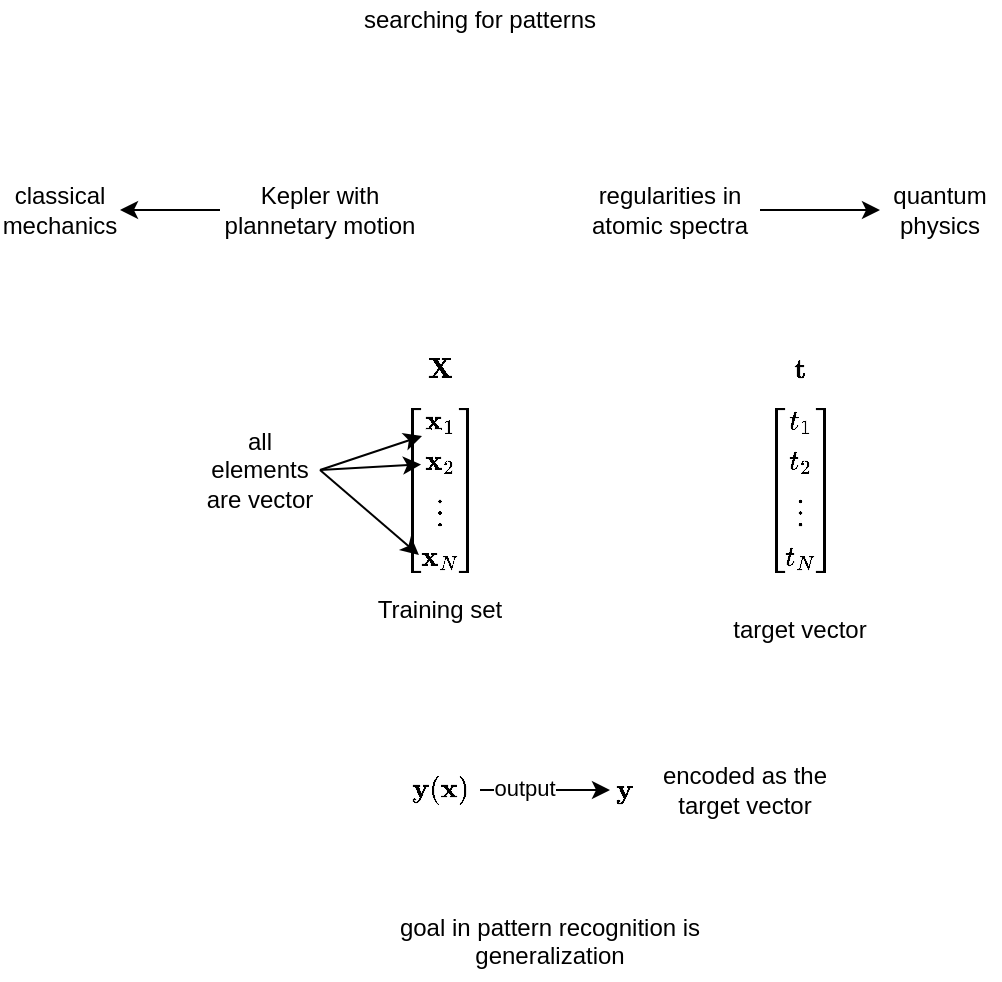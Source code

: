 <mxfile version="22.0.2" type="device" pages="2">
  <diagram name="Page-1" id="QL8f58_1EJXDP4WZihlZ">
    <mxGraphModel dx="2202" dy="1312" grid="1" gridSize="10" guides="1" tooltips="1" connect="1" arrows="1" fold="1" page="1" pageScale="1" pageWidth="1500" pageHeight="1500" math="1" shadow="0">
      <root>
        <mxCell id="0" />
        <mxCell id="1" parent="0" />
        <mxCell id="lMFQrYqga6bZZg7uKPw4-1" value="searching for patterns" style="text;html=1;strokeColor=none;fillColor=none;align=center;verticalAlign=middle;whiteSpace=wrap;rounded=0;" vertex="1" parent="1">
          <mxGeometry x="170" y="100" width="220" height="20" as="geometry" />
        </mxCell>
        <mxCell id="lMFQrYqga6bZZg7uKPw4-8" style="edgeStyle=orthogonalEdgeStyle;rounded=0;orthogonalLoop=1;jettySize=auto;html=1;exitX=0;exitY=0.5;exitDx=0;exitDy=0;entryX=1;entryY=0.5;entryDx=0;entryDy=0;" edge="1" parent="1" source="lMFQrYqga6bZZg7uKPw4-2" target="lMFQrYqga6bZZg7uKPw4-7">
          <mxGeometry relative="1" as="geometry" />
        </mxCell>
        <mxCell id="lMFQrYqga6bZZg7uKPw4-2" value="Kepler with plannetary motion" style="text;html=1;strokeColor=none;fillColor=none;align=center;verticalAlign=middle;whiteSpace=wrap;rounded=0;" vertex="1" parent="1">
          <mxGeometry x="150" y="180" width="100" height="50" as="geometry" />
        </mxCell>
        <mxCell id="lMFQrYqga6bZZg7uKPw4-6" style="edgeStyle=orthogonalEdgeStyle;rounded=0;orthogonalLoop=1;jettySize=auto;html=1;exitX=1;exitY=0.5;exitDx=0;exitDy=0;entryX=0;entryY=0.5;entryDx=0;entryDy=0;" edge="1" parent="1" source="lMFQrYqga6bZZg7uKPw4-3" target="lMFQrYqga6bZZg7uKPw4-5">
          <mxGeometry relative="1" as="geometry" />
        </mxCell>
        <mxCell id="lMFQrYqga6bZZg7uKPw4-3" value="regularities in atomic spectra" style="text;html=1;strokeColor=none;fillColor=none;align=center;verticalAlign=middle;whiteSpace=wrap;rounded=0;" vertex="1" parent="1">
          <mxGeometry x="330" y="180" width="90" height="50" as="geometry" />
        </mxCell>
        <mxCell id="lMFQrYqga6bZZg7uKPw4-5" value="quantum physics" style="text;html=1;strokeColor=none;fillColor=none;align=center;verticalAlign=middle;whiteSpace=wrap;rounded=0;" vertex="1" parent="1">
          <mxGeometry x="480" y="190" width="60" height="30" as="geometry" />
        </mxCell>
        <mxCell id="lMFQrYqga6bZZg7uKPw4-7" value="classical mechanics" style="text;html=1;strokeColor=none;fillColor=none;align=center;verticalAlign=middle;whiteSpace=wrap;rounded=0;" vertex="1" parent="1">
          <mxGeometry x="40" y="190" width="60" height="30" as="geometry" />
        </mxCell>
        <mxCell id="lMFQrYqga6bZZg7uKPw4-9" value="\(\mathbf{t}\)" style="text;html=1;strokeColor=none;fillColor=none;align=center;verticalAlign=middle;whiteSpace=wrap;rounded=0;" vertex="1" parent="1">
          <mxGeometry x="410" y="270" width="60" height="30" as="geometry" />
        </mxCell>
        <mxCell id="lMFQrYqga6bZZg7uKPw4-10" value="\(\begin{bmatrix}&lt;br&gt;t_{1} \\&lt;br&gt;t_{2} \\&lt;br&gt;\vdots \\&lt;br&gt;t_{N}&lt;br&gt;\end{bmatrix}\)" style="text;html=1;strokeColor=none;fillColor=none;align=center;verticalAlign=middle;whiteSpace=wrap;rounded=0;" vertex="1" parent="1">
          <mxGeometry x="410" y="290" width="60" height="110" as="geometry" />
        </mxCell>
        <mxCell id="lMFQrYqga6bZZg7uKPw4-11" value="target vector" style="text;html=1;strokeColor=none;fillColor=none;align=center;verticalAlign=middle;whiteSpace=wrap;rounded=0;" vertex="1" parent="1">
          <mxGeometry x="400" y="400" width="80" height="30" as="geometry" />
        </mxCell>
        <mxCell id="lMFQrYqga6bZZg7uKPw4-12" value="Training set" style="text;html=1;strokeColor=none;fillColor=none;align=center;verticalAlign=middle;whiteSpace=wrap;rounded=0;" vertex="1" parent="1">
          <mxGeometry x="220" y="390" width="80" height="30" as="geometry" />
        </mxCell>
        <mxCell id="lMFQrYqga6bZZg7uKPw4-13" value="\(\mathbf{X}\)" style="text;html=1;strokeColor=none;fillColor=none;align=center;verticalAlign=middle;whiteSpace=wrap;rounded=0;" vertex="1" parent="1">
          <mxGeometry x="230" y="270" width="60" height="30" as="geometry" />
        </mxCell>
        <mxCell id="lMFQrYqga6bZZg7uKPw4-14" value="\(\begin{bmatrix}&lt;br&gt;\mathbf{x}_{1} \\&lt;br&gt;\mathbf{x}_{2} \\&lt;br&gt;\vdots \\&lt;br&gt;\mathbf{x}_{N} \\&lt;br&gt;\end{bmatrix}\)" style="text;html=1;strokeColor=none;fillColor=none;align=center;verticalAlign=middle;whiteSpace=wrap;rounded=0;" vertex="1" parent="1">
          <mxGeometry x="200" y="307.5" width="120" height="75" as="geometry" />
        </mxCell>
        <mxCell id="lMFQrYqga6bZZg7uKPw4-16" style="rounded=0;orthogonalLoop=1;jettySize=auto;html=1;exitX=1;exitY=0.5;exitDx=0;exitDy=0;" edge="1" parent="1" source="lMFQrYqga6bZZg7uKPw4-15">
          <mxGeometry relative="1" as="geometry">
            <mxPoint x="251" y="318" as="targetPoint" />
          </mxGeometry>
        </mxCell>
        <mxCell id="lMFQrYqga6bZZg7uKPw4-17" style="rounded=0;orthogonalLoop=1;jettySize=auto;html=1;exitX=1;exitY=0.5;exitDx=0;exitDy=0;" edge="1" parent="1" source="lMFQrYqga6bZZg7uKPw4-15">
          <mxGeometry relative="1" as="geometry">
            <mxPoint x="249.467" y="377.533" as="targetPoint" />
          </mxGeometry>
        </mxCell>
        <mxCell id="lMFQrYqga6bZZg7uKPw4-18" style="edgeStyle=none;rounded=0;orthogonalLoop=1;jettySize=auto;html=1;exitX=1;exitY=0.5;exitDx=0;exitDy=0;" edge="1" parent="1" source="lMFQrYqga6bZZg7uKPw4-15">
          <mxGeometry relative="1" as="geometry">
            <mxPoint x="250.533" y="332.2" as="targetPoint" />
          </mxGeometry>
        </mxCell>
        <mxCell id="lMFQrYqga6bZZg7uKPw4-15" value="all elements are vector" style="text;html=1;strokeColor=none;fillColor=none;align=center;verticalAlign=middle;whiteSpace=wrap;rounded=0;" vertex="1" parent="1">
          <mxGeometry x="140" y="320" width="60" height="30" as="geometry" />
        </mxCell>
        <mxCell id="lMFQrYqga6bZZg7uKPw4-21" style="edgeStyle=none;rounded=0;orthogonalLoop=1;jettySize=auto;html=1;exitX=1;exitY=0.5;exitDx=0;exitDy=0;entryX=0;entryY=0.5;entryDx=0;entryDy=0;" edge="1" parent="1" source="lMFQrYqga6bZZg7uKPw4-19" target="lMFQrYqga6bZZg7uKPw4-20">
          <mxGeometry relative="1" as="geometry" />
        </mxCell>
        <mxCell id="lMFQrYqga6bZZg7uKPw4-22" value="output" style="edgeLabel;html=1;align=center;verticalAlign=middle;resizable=0;points=[];" vertex="1" connectable="0" parent="lMFQrYqga6bZZg7uKPw4-21">
          <mxGeometry x="-0.327" y="1" relative="1" as="geometry">
            <mxPoint as="offset" />
          </mxGeometry>
        </mxCell>
        <mxCell id="lMFQrYqga6bZZg7uKPw4-19" value="\(\mathbf{y}(\mathbf{x})\)" style="text;html=1;strokeColor=none;fillColor=none;align=center;verticalAlign=middle;whiteSpace=wrap;rounded=0;" vertex="1" parent="1">
          <mxGeometry x="240" y="480" width="40" height="30" as="geometry" />
        </mxCell>
        <mxCell id="lMFQrYqga6bZZg7uKPw4-20" value="\(\mathbf{y}\)" style="text;html=1;strokeColor=none;fillColor=none;align=center;verticalAlign=middle;whiteSpace=wrap;rounded=0;" vertex="1" parent="1">
          <mxGeometry x="345" y="480" width="15" height="30" as="geometry" />
        </mxCell>
        <mxCell id="lMFQrYqga6bZZg7uKPw4-23" value="encoded as the target vector" style="text;html=1;strokeColor=none;fillColor=none;align=center;verticalAlign=middle;whiteSpace=wrap;rounded=0;" vertex="1" parent="1">
          <mxGeometry x="370" y="480" width="85" height="30" as="geometry" />
        </mxCell>
        <mxCell id="lMFQrYqga6bZZg7uKPw4-24" value="goal in pattern recognition is generalization" style="text;whiteSpace=wrap;align=center;" vertex="1" parent="1">
          <mxGeometry x="230" y="550" width="170" height="40" as="geometry" />
        </mxCell>
      </root>
    </mxGraphModel>
  </diagram>
  <diagram id="kTiohdBoyTkVROiaZnmS" name="Page-2">
    <mxGraphModel dx="1789" dy="1066" grid="1" gridSize="10" guides="1" tooltips="1" connect="1" arrows="1" fold="1" page="1" pageScale="1" pageWidth="1500" pageHeight="1500" math="1" shadow="0">
      <root>
        <mxCell id="0" />
        <mxCell id="1" parent="0" />
      </root>
    </mxGraphModel>
  </diagram>
</mxfile>
